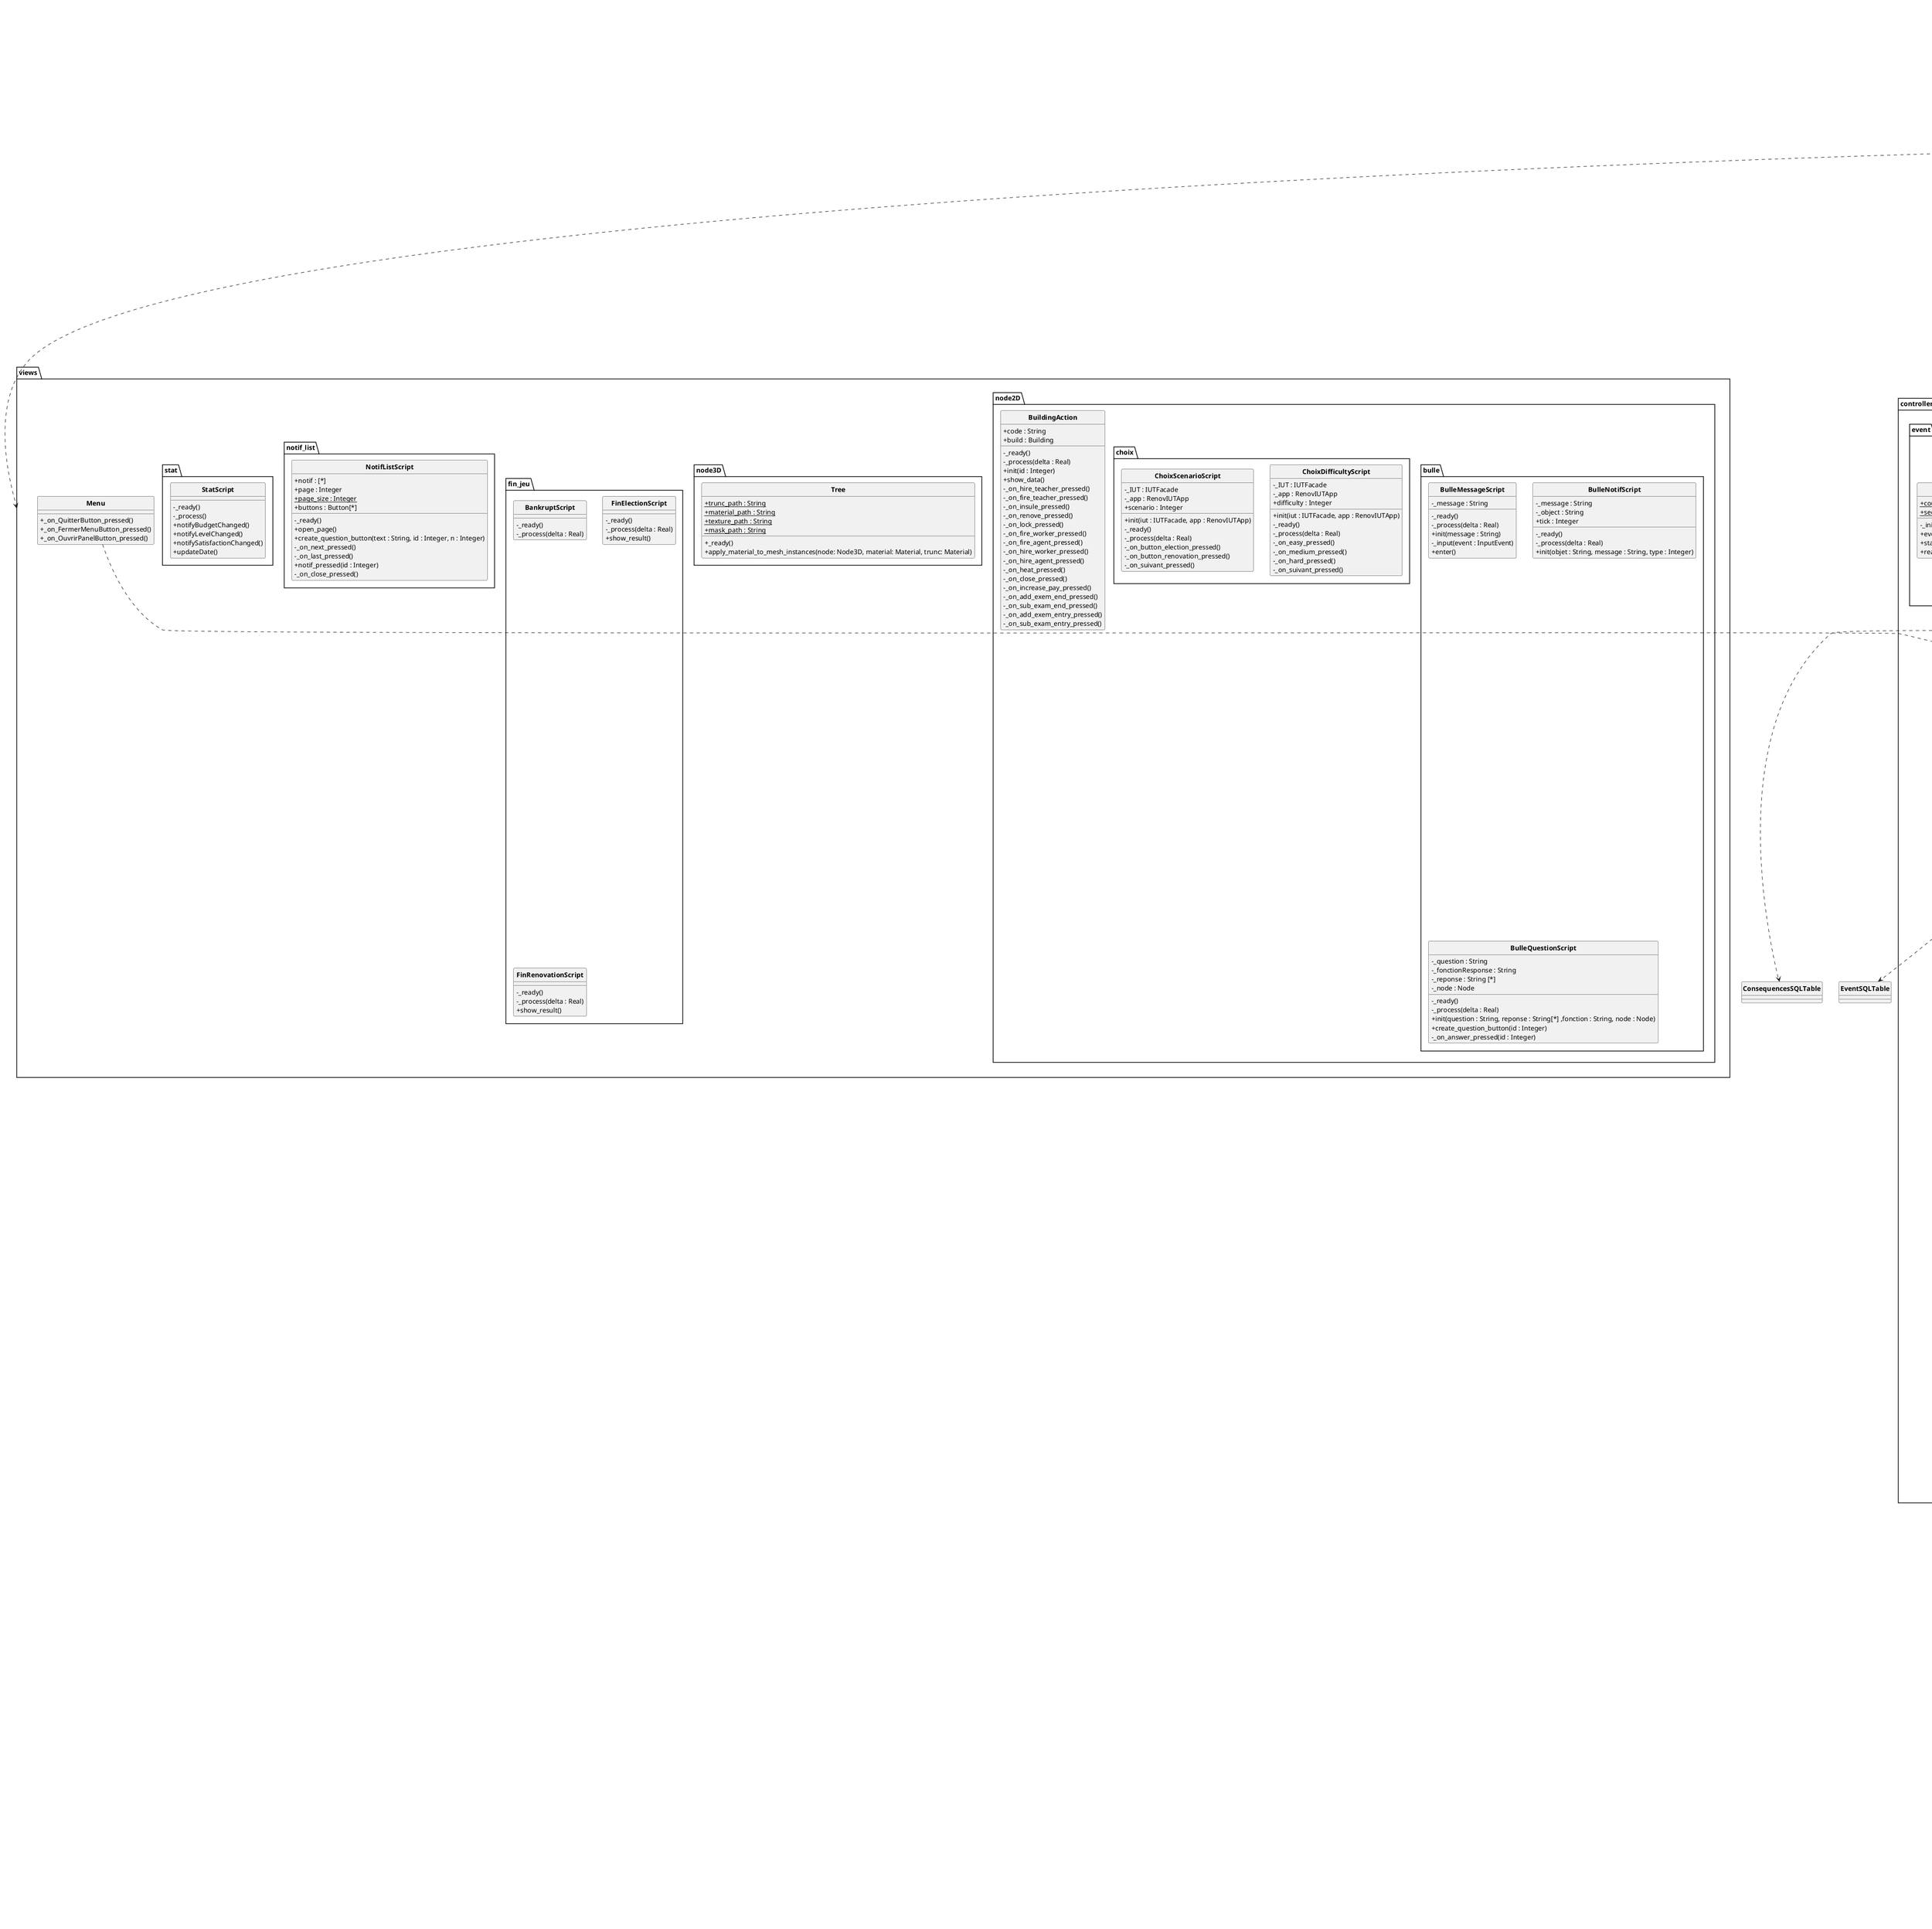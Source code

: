 @startuml RenovIUTApp

skinparam style strictuml
skinparam classAttributeIconSize 0
skinparam classFontStyle Bold
hide enum methods

package application {
	class RenovIUTApp
	{
		- _ready()
		+ choiceDifficulty()
		+ startGame()
		+ close_app()
		+ open_notif()
		+ open_bankrupt()
		+ open_building(id : Integer)
		- _on_info_pressed()
		- _on_chimie_pressed()
		- _on_info_com_pressed()
		- _on_tech_co_pressed()
		- _on_genie_civil_pressed()
	}
}

package global {
    class DBManager
    {
    	+ db : SQLite
    	+ db_path : String
    	- _init DBManager(path : String)
    	+ open_db() : Boolean
    	+ close_db()
    	+ execute(query : String, params : String[*]) : Boolean
    	+ get_entries(query : String, params : String[*]) : [*]
    	+ clear_tables()
    }

    class Glob
    {
		+ {static} db : DBManager
    	+ {static} ok : Boolean
    	+ {static} normal_inflation_rate : Real
    	+ {static} indexation_rate : Real
    	+ {static} csv_path : String
    	+ create_iut_db()
    	+ fill_notifications_from_csv(file_path : String)
    	+ dept_string_to_index(dept : String) : Integer
    	+ dept_index_to_string(index : Integer) : String
    	+ source_string_to_index(dept : String) : Integer
    	+ source_index_to_string(index : Integer) : String
    	+ {static} get_month_name(month : Integer) : String
		+ randint_in_range(min : Integer, max : Integer) : Integer
		+ randfloat_in_range(min : Real, max : Real) : Real
		+ randfloat_in_square_range(min : Real, max : Real) : Real
    }
}

package observer {
		class ObserverBuilding {
			+ {static} observer : [*]
			+ {static} addObserver(0)
			+ {static} notifyStateChanged()
		}

		class ObserverGlobalData {
			+ {static} observer : [*]
			+ {static} addObserver(0)
			+ {static} notifyBudgetChanged()
		}

		class ObserverPopulation {
			+ {static} observer : [*]
			+ {static} addObserver(0)
			+ {static} notifyLevelChanged()
			+ {static} notifySatisfactionChanged()
		}
}

package views {
	package node2D {
		class BuildingAction {
			+ code : String
			+ build : Building
			- _ready()
			- _process(delta : Real)
			+ init(id : Integer)
			+ show_data()
			- _on_hire_teacher_pressed()
			- _on_fire_teacher_pressed()
			- _on_insule_pressed()
			- _on_renove_pressed()
			- _on_lock_pressed()
			- _on_fire_worker_pressed()
			- _on_fire_agent_pressed()
			- _on_hire_worker_pressed()
			- _on_hire_agent_pressed()
			- _on_heat_pressed()
			- _on_close_pressed()
			- _on_increase_pay_pressed()
			- _on_add_exem_end_pressed()
			- _on_sub_exam_end_pressed()
			- _on_add_exem_entry_pressed()
			- _on_sub_exam_entry_pressed()
		}

		package bulle {
			class BulleMessageScript {
				- _message : String
				- _ready()
				- _process(delta : Real)
				+ init(message : String)
				- _input(event : InputEvent)
				+ enter()
			}

			class BulleNotifScript {
				- _message : String
				- _object : String
				+ tick : Integer
				- _ready()
				- _process(delta : Real)
				+ init(objet : String, message : String, type : Integer)
			}

			class BulleQuestionScript {
				- _question : String
				- _fonctionResponse : String
				- _reponse : String [*]
				- _node : Node
				- _ready()
				- _process(delta : Real)
				+ init(question : String, reponse : String[*] ,fonction : String, node : Node)
				+ create_question_button(id : Integer)
				- _on_answer_pressed(id : Integer)
			}
		}

		package choix {
			class ChoixDifficultyScript {
				- _IUT : IUTFacade
				- _app : RenovIUTApp
				+ difficulty : Integer
				+ init(iut : IUTFacade, app : RenovIUTApp)
				- _ready()
				- _process(delta : Real)
				- _on_easy_pressed()
				- _on_medium_pressed()
				- _on_hard_pressed()
				- _on_suivant_pressed()
			}

			class ChoixScenarioScript {
				- _IUT : IUTFacade
				- _app : RenovIUTApp
				+ scenario : Integer
				+ init(iut : IUTFacade, app : RenovIUTApp)
				- _ready()
				- _process(delta : Real)
				- _on_button_election_pressed()
				- _on_button_renovation_pressed()
				- _on_suivant_pressed()
			}
		}
    }

	package node3D {
		class Tree {
			+ {static} trunc_path : String
			+ {static} material_path : String
			+ {static} texture_path : String
			+ {static} mask_path : String
			+ _ready()
			+ apply_material_to_mesh_instances(node: Node3D, material: Material, trunc: Material)
		}
	}

	package fin_jeu {
		class BankruptScript {
			- _ready()
			- _process(delta : Real)
		}

		class FinElectionScript {
			- _ready()
			- _process(delta : Real)
			+ show_result()
		}

		class FinRenovationScript {
			- _ready()
			- _process(delta : Real)
			+ show_result()
		}
	}

	package notif_list {
		class NotifListScript {
			+ notif : [*]
			+ page : Integer
			+ {static} page_size : Integer
			+ buttons : Button[*]
			- _ready()
			+ open_page()
			+ create_question_button(text : String, id : Integer, n : Integer)
			- _on_next_pressed()
			- _on_last_pressed()
			+ notif_pressed(id : Integer)
			- _on_close_pressed()
		}
	}

	package stat {
		class StatScript {
			- _ready()
			- _process()
			+ notifyBudgetChanged()
			+ notifyLevelChanged()
			+ notifySatisfactionChanged()
			+ updateDate()
		}
	}

	class Menu {
		+ _on_QuitterButton_pressed()
		+ _on_FermerMenuButton_pressed()
		+ _on_OuvrirPanelButton_pressed()
	}
}

package controllers
{
		package timeline
        {
			class TimeManagement
			{
				- _scenario : Scenario
				- {static} _pause : Boolean
				- _bill : Bill
				- _init(scenario : Scenario)
				- _ready()
				+ tick()
                + wait(seconds : Real)
                + end_of_month()
				+ end_of_year()
                + year_begin()
				+ pause(p : Boolean)
				+ daily_event() : Boolean
				+ daily_mood_update(day : Integer)
				+ daily_level_update(day : Integer)
			}

            abstract class Scenario
		    {
                - _name : String
                - _init()
                + get_scenario() : String
                + {static} {abstract} get_description() : String
            	+ {abstract} test_end_game_condition() : Boolean
                + {abstract} end_game()
                + {abstract} mid_game()
				+ random_event_call(events_proba : Real)
                + init_data()
                + init_building()
				+ {abstract} adjust_budget()
				+ {abstract} adjust_budget_building()
				+ {abstract} adjust_student_level(list : [*])
				+ {abstract} adjust_student_satisfaction(list : [*])
				+ {abstract} adjust_teacher_satisfaction(list : [*])
				+ {abstract} adjust_dept_state()
		    }

            class ScenarioElection extends Scenario
            {
				- _progression : Integer
				- _init()
				+ {static} get_description() : String {implements}
				+ test_end_game_condition() : Boolean {implements}
				+ end_game() {implements}
				+ mid_game() {implements}
				+ random_event()
				+ init_data()
				+ adjust_budget() {implements}
				+ adjust_budget_building() {implements}
				+ adjust_student_level(list : [*]) {implements}
				+ adjust_student_satisfaction(list : [*]) {implements}
				+ adjust_teacher_satisfaction(list : [*]) {implements}
				+ {adjust_dept_state() {implements}
            }

            class ScenarioRenovation extends Scenario
            {
				+ old_builds : Building[*]
				- _progression : Boolean[*]
				- _init()
				+ {static} get_description() : String {implements}
				+ test_end_game_condition() : Boolean {implements}
				+ end_game() {implements}
				+ mid_game() {implements}
				+ random_event()
				+ init_data()
				+ adjust_budget() {implements}
				+ adjust_budget_building() {implements}
				+ adjust_student_level(list : [*]) {implements}
				+ adjust_student_satisfaction(list : [*]) {implements}
				+ adjust_teacher_satisfaction(list : [*]) {implements}
				+ adjust_dept_state() {implements}
            }

			class Vote
			{
				+ {static} election_gagnee() : Boolean
                + {static} nb_voix_per_dept(dept : String) : Integer
                + {static} nb_voix_teacher_per_dept(dept : String) : Integer
                + {static} nb_voix_student_per_dept(dept : String) : Integer
                + {static} nb_voix_teacher() : Integer
                + {static} nb_voix_student() : Integer
                + {static} nb_voix_total() : Integer
				+ {static} popularity_total() : Real
				+ {static} popularity_per_dept(dept : String) : Integer
				+ {static} popularity_among_teachers() : Integer
				+ {static} popularity_among_teachers_per_dept(dept : String) : Integer
				+ {static} popularity_among_students() : Integer
				+ {static} popularity_among_students_per_dept(dept : String) : Integer
				+ {static} logistic_function(x : Real, {static} k : Real) : Real
			}
    }

    package campus
    {
        class Teaching
        {
			+ {static} teachers_base_nb : Integer[*]
            + {static} hire_teachers(dept : String)
            + {static} fire_teachers(dept : String)
            + {static} populate()
            + {static} boost_mood_teacher(dept : String, value : Real)
            + {static} drop_mood_teacher(dept : String, value : Real)
            + {static} increase_salary(dept : String)
            + {static} teacher_resign()
        }

        class Study
        {
			+ {static} students_base_nb : Integer[*]
			+ {static} fluct : Real
			+ {static} exam_base_result : Real
            + {static} populate_promo(dept : String, year : Integer)
            + {static} populate()
            + {static} populate_new_year(scenario : Scenario)
            + {static} evaluate()
            + {static} pass_dept_exam(dept : String) : Integer[*]
            + {static} pass_next_year()
            + {static} teacher_adjust_level(day : Integer)
            + {static} door_adjust_mood(day : Integer)
            + {static} boost_mood_student(dept : String, value : Real)
            + {static} drop_mood_student(dept : String, value : Real)
            + {static} boost_level_student(dept : String, value : Real)
            + {static} drop_level_student(dept : String, value : Real)
            + {static} student_resign()
        }

        class BuildingManagement
        {
			+ {static} rise_end_exam_difficulty(dept : String)
			+ {static} decrease_end_exam_difficulty(dept : String)
			+ {static} rise_entry_exam_difficulty(dept : String)
			+ {static} decrease_entry_exam_difficulty(dept : String)
			+ {static} advance_work(building : Building)
			+ {static} start_insultation(building : Building) : Boolean
			+ {static} start_renovation(building: Building) : Boolean
			+ {static} fireWorker(dept : String)
			+ {static} hireWorker(dept : String)
            + {static} switchHeat(dept : String)
            + {static} fireAgent(dept : String)
            + {static} hireAgent(dept : String)
            + {static} lockDoor(dept : String)
            + {static} wear()
        }

        class Expense
        {
			+ {static} expense_global(amount : Integer)
			+ {static} expense_dept(amount : Integer, dept : String)
			+ {static} try_expense_global(amount : Integer) : Boolean
			+ {static} try_expense_dept(amount : Integer, dept : String) : Boolean
			+ {static} bankrupt()
        }

        class Bill
        {
			+ pay_teacher : Integer[*]
			+ nb_pay_teacher : Integer
			+ pay_agent : Integer[*]
			+ nb_pay_agent : Integer
			+ pay_worker : Integer[*]
			+ nb_pay_worker : Integer
			+ pay_heating : Integer[*]
			+ previous_bill : Integer
			+ reset_bill()
			+ add_daily_expense()
			+ pay_bill()
			+ send_bill_detail()
			+ sum_pay(table : Integer[*]) : Integer
			+ get_previous_bill() : Integer
        }
    }

	package event {
		abstract class Event
		{
			- _question : bool
			- _name : String
			- _description : String
			- _question_script : String
			- _question_answer : String[*]
			+ {static} create_event(id : Integer) : Event
			- _init()
			+ event_precondition() : Boolean
			+ start_event()
			+ {abstract} react_to_answer(answer : String)
			+ get_question() : Boolean
			+ get_name() : String
			+ get_description() : String
			+ get_question_script() : String
			+ get_question_answer() : String[*]
		}

		class EventLegislatif {
			- {static} _effectActif : Integer
			- _init()
			+ start_event() {redefines}
			+ react_to_answer(answer : String) {implements}
		}

		class EventPiratage {
			+ {static} cout : Integer
			+ {static} secure : Boolean
			- _init()
			+ event_precondition() : Boolean {redefines}
			+ start_event() {redefines}
			+ react_to_answer(answer : String) {implements}
		}
    }

}

package models
{
    class globalData
    {
        - {static} _year : Integer
		- {static} _month : Integer
		- {static} _day : Integer
        - {static} _budget : Integer
        - {static} _difficulty : Integer
        - {static} _pay_agent : Integer
        - {static} _pay_worker : Integer
        + {static} setBudget(montant : Integer)
        + {static} addBudget(montant : Integer)
        + {static} getBudget() : Integer
        + {static} getTotalBudget() : Integer
        + {static} get_pay_agent() : Integer
        + {static} get_pay_worker() : Integer
        + {static} setDate(day,month,year)
        + {static} incrementDay()
        + {static} isNewMonth() : Boolean
        + {static} isEndofYear() : Boolean
        + {static} isStartofYear() : Boolean
        + {static} get_season() : Integer
		+ {static} get_date() : String
        + {static} get_difficulty() : Integer
        + {static} set_difficulty(value : Integer)
        + {static} adjust_budget_initial() : Integer
        + {static} adjust_fund() : Real
		+ {static} adjust_satisfaction() : Real
		+ {static} adjust_level() : Real
		+ {static} adjust_dept_state() : Real
        + {static} adjust_event_proba() : Real
    }

    class Notification
    {
        + get_all_ids() : Integer[*]
        + get_message(id : Integer) : String
        + get_object(id : Integer) : String
        + get_date(id : Integer) : String
        + get_type(id : Integer) : Integer
        + add_notification(message : String, date : String, type : Integer)
     }

	package human {
		class Students
		{
                + {static} get_all_ids() : Integer[*]
                + {static} get_dept_ids(dept : String) : Integer[*]
				+ {static} add_student(dept : String, year : Integer)
				+ {static} rm_student_by_id(id : Integer)
				+ {static} rm_students_by_dept(dept : String, nb : Integer)
				+ {static} rm_student_by_mood(mood : Real)
				+ {static} get_year(id : Integer) : Integer
				+ {static} get_dept(id : Integer) : String
				+ {static} get_mood(id : Integer) : Real
				+ {static} get_level(id : Integer) : Real
				+ {static} set_year(id : Integer, year : Integer)
				+ {static} set_mood(id : Integer, coeff : Real)
				+ {static} set_level(id : Integer, coeff : Real)
				+ {static} compute_nb_per_dept(dept : String) : Real
				+ {static} avg_mood_per_dept(dept : String) : Real
				+ {static} avg_level_per_dept(dept : String) : Real
				+ {static} compute_nb() : Real
				+ {static} avg_mood() : Real
				+ {static} avg_level() : Real
				+ {static} success_rate_per_dept(dept : String) : Real
				+ {static} success_rate() : Real
		}
		class Teachers
		{
                + {static} get_all_ids() : Integer[*]
                + {static} get_dept_ids(dept : String) : Integer[*]
				+ {static} add_teacher(dept : String, full_time : Boolean)
				+ {static} rm_teacher(id : Integer)
				+ {static} rm_teachers_by_dept(dept : String, nb : Integer)
				+ {static} rm_teachers_by_mood(mood : Real)
				+ {static} get_dept(id : Integer) : String
				+ {static} get_mood(id : Integer) : Real
				+ {static} get_if_fulltime(id : Integer) : Boolean
				+ {static} set_mood(id : Integer, coeff : Real)
				+ {static} set_fulltime(id : Integer, status : Boolean)
				+ {static} compute_nb_per_dept(dept : String) : Real
				+ {static} avg_mood_per_dept(dept : String) : Real
				+ {static} compute_nb() : Real
				+ {static} avg_mood() : Real
		}
        class StudentSQLTable
        {
            + id : Integer <<PK>>
            + year : Integer [1..3]
            + dept : String
            + mood : Real [0, 1]
            + level : Real [0, 1]
        }
        class TeacherSQLTable
        {
            + id : Integer <<PK>>
            + dept : String
            + mood : Real [0, 1]
            + full-time : Boolean
        }
    }

	package material
    {
		class Building
		{
			+ {static} coeffTempsRenovation : Real
			+ {static} coeffTempsInsulation: Real
			+ {static} MonthlySquareMetersHeatingCost : Integer
			- {static} _buildingDictionary : Dictionary
			- {static} _total_buildings_under_renovation : Integer
			- _age : Integer
            - _doorLocked : Boolean
		    - _surface : Integer
			- _heating : Boolean
			- _maintenance_agents_nb : Integer
            - _code : String
            - _isolation : Real
            - _inventory : Real
            - _ouvriers : Integer
            - _grevistes : Integer
            - _is_insulation_underway : Boolean
            - _is_renovation_underway : Boolean
            - _is_budget : Integer
            - _pay_teacher : Integer
            - _entry_exam : Real
            - _end_exam : Real

            - _init(age, isolation, surface, heating, maintenance_agents_nb, code, inventory)
            + {static} get_building(code : String) : Building
			+ get_code() : String
			+ get_pay_teacher() : Integer
			+ get_budget() : Integer
            + get_age() : Integer
            + get_isolation() : Real
            + get_inventory() : Real
            + get_surface() : Integer
            + is_heating() : Boolean
            + get_agents_nb() : Integer
            + get_ouvriers() : Integer
            + get_grevistes() : Integer
            + is_insulation_underway() : Boolean
            + is_renovation_underway() : Boolean
            + get_total_buildings_under_renovation() : Integer
			+ isDoorLocked() : Boolean
			+ get_exam_entry() : Real
			+ get_exam_end() : Real
			+ set_pay_teacher(amount : Integer)
			+ setHeat(heat : Boolean)
			+ addIsolation(value : Real)
			+ setInventory(value : Real)
			+ set_insulation_underway(underway : Boolean)
			+ set_renovation_underway(underway : Boolean)
			+ set_budget(value : Integer)
			+ setDoorLocked(locked : Boolean)
			+ set_exam_entry(value : Real)
			+ set_exam_end(value : Real)
			+ add_pay_teacher(amount : Integer)
			+ add_ouvriers()
			+ remove_ouvrier()
			+ add_agent()
			+ rm_agent()
			+ addIsolation(value : Integer)
			+ addInventory(amount : Integer)
			+ add_budget(amount : Integer)
			+ start_insulation_work()
			+ stop_insulation_work()
			+ start_renovation_work()
			+ stop_renovation_work()
			+ convert_ouvriers_to_grevistes(n : Integer)
			+ convert_grevistes_to_ouvriers(n : Integer)
			+ estimated_insulation_worktime() : Integer
			+ estimated_renovation_worktime() : Integer
		}

	    class Fund
		{
			+ add_fund(source : String, amount : Real, destination : String?, time : Integer)
			+ rm_fund_by_id(i : Integer)
			+ rm_fund_by_source(source : String)
		    + get_source(id : Integer) : String
			+ get_amount(id : Integer) : Real
			+ get_area(id : Integer) : String?
			+ get time(id : Integer) : Integer
			+ set_area(id : Integer, dest : String)
			+ set_time(id : Integer, time : Integer)
			+ total() : Real
			+ total_per_dept(dept : String) : Real
			+ inflation_adjusted(indexation_rate : Real)
			+ normal_inflation_adjusted()
			+ check_availability(amount : Real, dest : String) : Boolean
			+ forecast() : Real
		}

        class FundSQLTable
        {
            + id : Integer <<PK>>
            + amount : Real
            + source : String
            + area : String
            + time : Integer
        }

        class NotificationSQLTable
        {
            + id : Integer <<PK>>
            + message : String
            + objet : String
            + date : Date
            + type : int
        }

        class DeptSQLTable
        {
            + id : Integer <<PK>>
            + name : String
        }

        class SourceSQLTable
        {
            + id : Integer <<PK>>
            + name : String
       }
    }
}




'Appli'
RenovIUTApp ...> views
RenovIUTApp .> Glob
Glob *--> DBManager

'Vue utilise modèle'
BuildingView ...> Building
Stats ....> models

'Vue utilise controller'
GameOver ..> Vote
Reaction o--> Action
Menu ..> Scenario

'Controller utilse modèle'
Study ..> Students
Teaching ..> Teachers
Financing ..> Fund
Action *---> Building
Action *--> Call
Action *--> Event
BuildingManagement ..> Building
TimeManagement ..> global_data

'Modèle utilise SQL'
Students ..> StudentSQLTable
Teachers ..> TeacherSQLTable
Fund ....> FundSQLTable
Call ....> NotificationSQLTable
TeacherSQLTable ..> DeptSQLTable
StudentSQLTable ..> DeptSQLTable
FundSQLTable ..> DeptSQLTable
NotificationSQLTable ..> DeptSQLTable
FundSQLTable ..> SourceSQLTable
Event ..> ChoiceSQLTable
Event ..> EventSQLTable
Event ..> ConsequencesSQLTable

'Heritage'
Action -|> Urgent
Action -|> Planified
Scenario --|> ScenarioElection
Scenario --|> ScenarioRenovation

'Autre'
TimeManagement *--> Scenario
Financing ..> Scenario
Building o--> Building



@enduml

